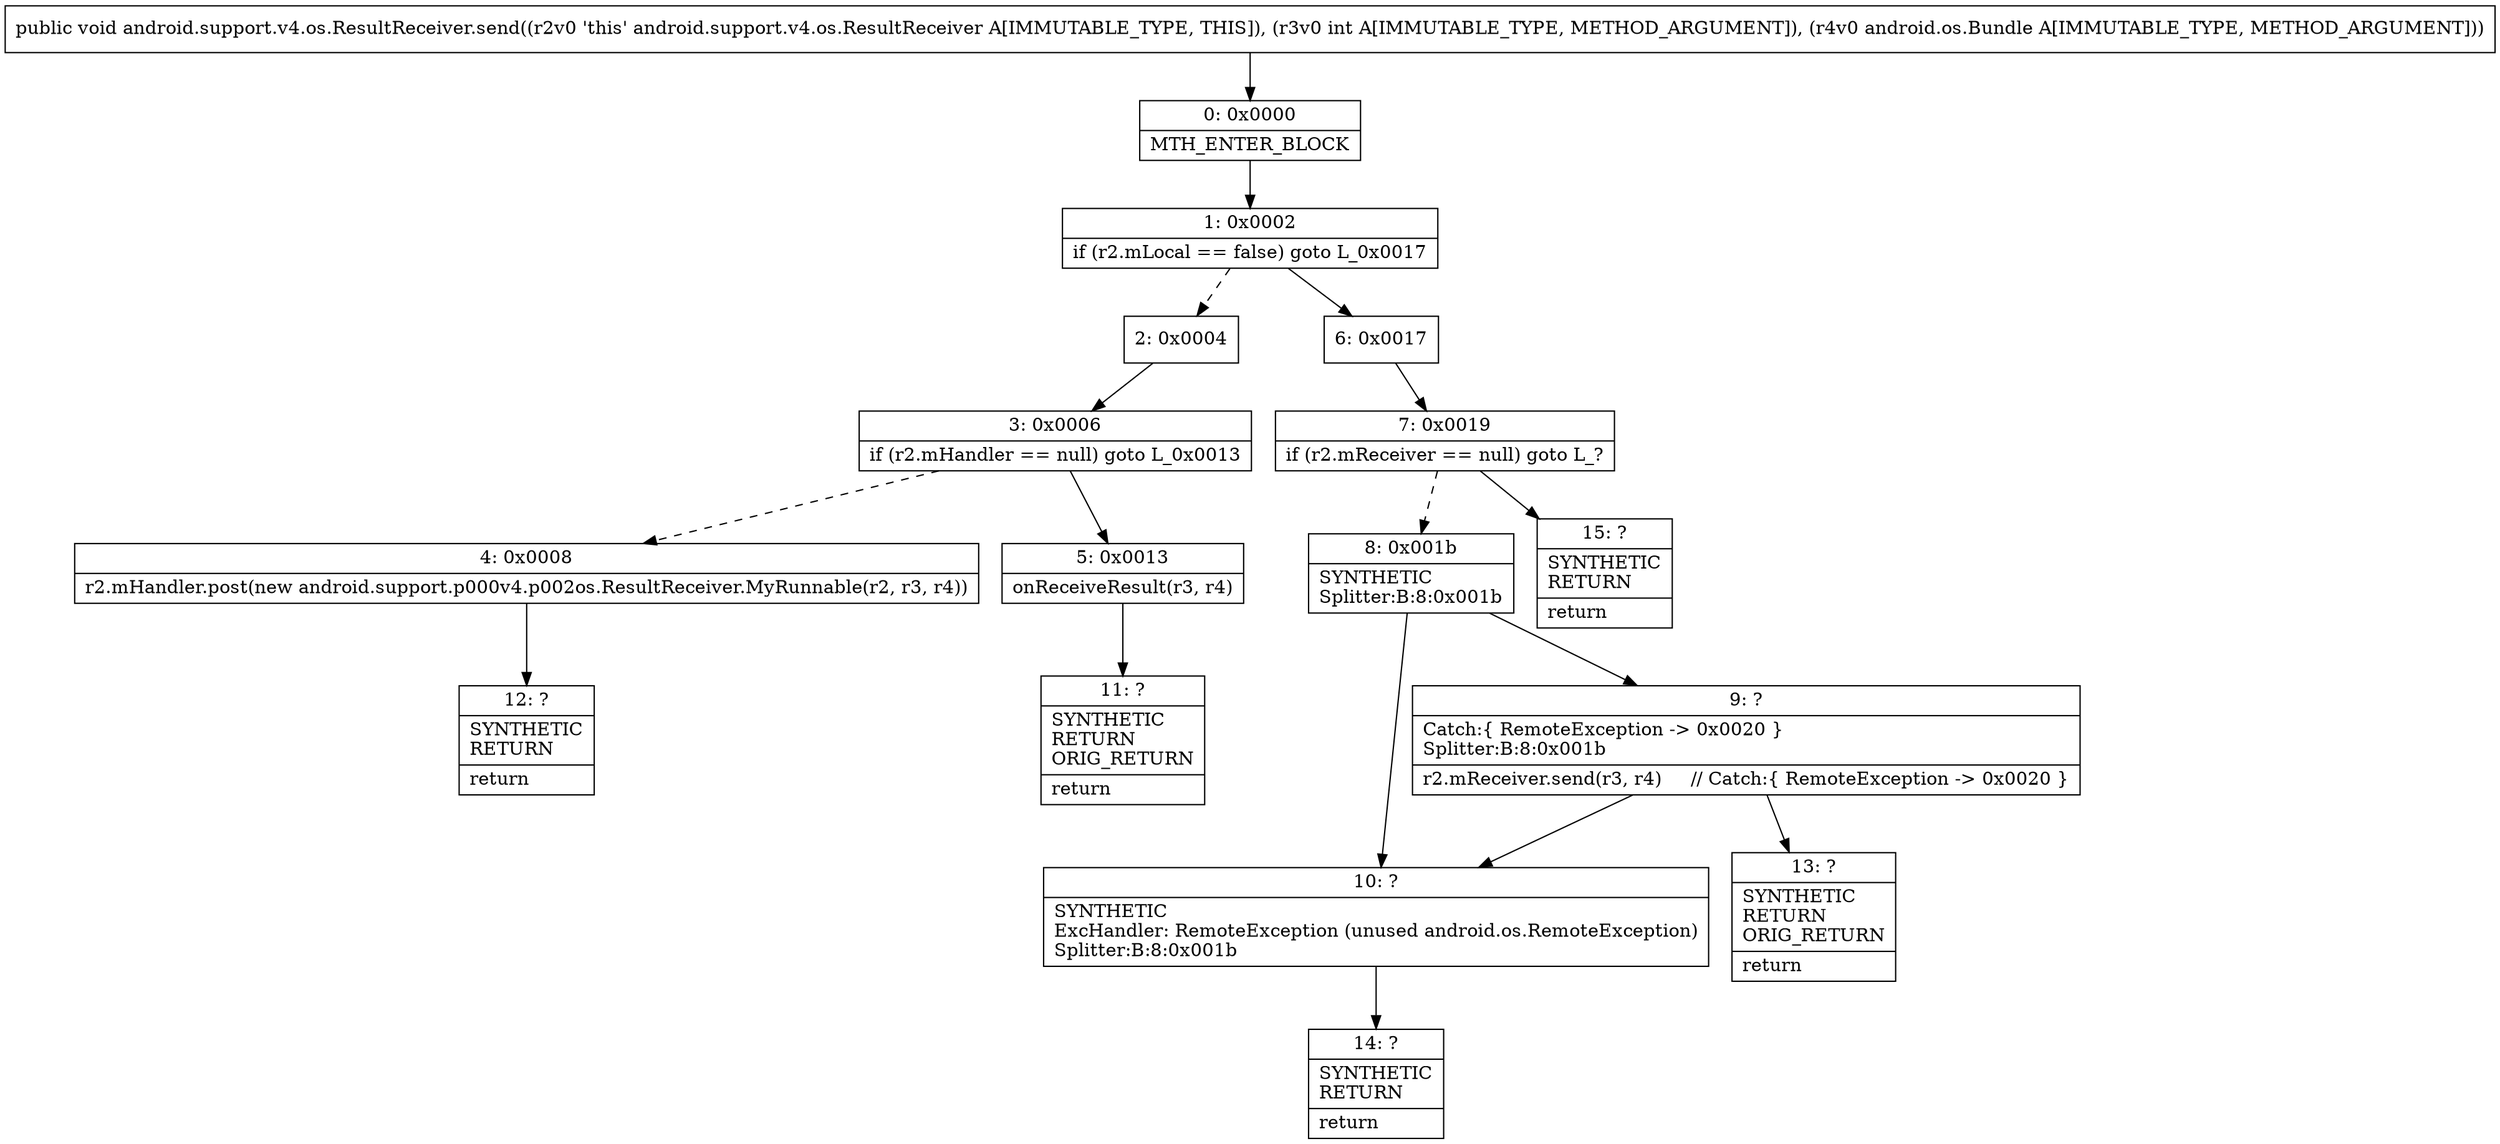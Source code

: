 digraph "CFG forandroid.support.v4.os.ResultReceiver.send(ILandroid\/os\/Bundle;)V" {
Node_0 [shape=record,label="{0\:\ 0x0000|MTH_ENTER_BLOCK\l}"];
Node_1 [shape=record,label="{1\:\ 0x0002|if (r2.mLocal == false) goto L_0x0017\l}"];
Node_2 [shape=record,label="{2\:\ 0x0004}"];
Node_3 [shape=record,label="{3\:\ 0x0006|if (r2.mHandler == null) goto L_0x0013\l}"];
Node_4 [shape=record,label="{4\:\ 0x0008|r2.mHandler.post(new android.support.p000v4.p002os.ResultReceiver.MyRunnable(r2, r3, r4))\l}"];
Node_5 [shape=record,label="{5\:\ 0x0013|onReceiveResult(r3, r4)\l}"];
Node_6 [shape=record,label="{6\:\ 0x0017}"];
Node_7 [shape=record,label="{7\:\ 0x0019|if (r2.mReceiver == null) goto L_?\l}"];
Node_8 [shape=record,label="{8\:\ 0x001b|SYNTHETIC\lSplitter:B:8:0x001b\l}"];
Node_9 [shape=record,label="{9\:\ ?|Catch:\{ RemoteException \-\> 0x0020 \}\lSplitter:B:8:0x001b\l|r2.mReceiver.send(r3, r4)     \/\/ Catch:\{ RemoteException \-\> 0x0020 \}\l}"];
Node_10 [shape=record,label="{10\:\ ?|SYNTHETIC\lExcHandler: RemoteException (unused android.os.RemoteException)\lSplitter:B:8:0x001b\l}"];
Node_11 [shape=record,label="{11\:\ ?|SYNTHETIC\lRETURN\lORIG_RETURN\l|return\l}"];
Node_12 [shape=record,label="{12\:\ ?|SYNTHETIC\lRETURN\l|return\l}"];
Node_13 [shape=record,label="{13\:\ ?|SYNTHETIC\lRETURN\lORIG_RETURN\l|return\l}"];
Node_14 [shape=record,label="{14\:\ ?|SYNTHETIC\lRETURN\l|return\l}"];
Node_15 [shape=record,label="{15\:\ ?|SYNTHETIC\lRETURN\l|return\l}"];
MethodNode[shape=record,label="{public void android.support.v4.os.ResultReceiver.send((r2v0 'this' android.support.v4.os.ResultReceiver A[IMMUTABLE_TYPE, THIS]), (r3v0 int A[IMMUTABLE_TYPE, METHOD_ARGUMENT]), (r4v0 android.os.Bundle A[IMMUTABLE_TYPE, METHOD_ARGUMENT])) }"];
MethodNode -> Node_0;
Node_0 -> Node_1;
Node_1 -> Node_2[style=dashed];
Node_1 -> Node_6;
Node_2 -> Node_3;
Node_3 -> Node_4[style=dashed];
Node_3 -> Node_5;
Node_4 -> Node_12;
Node_5 -> Node_11;
Node_6 -> Node_7;
Node_7 -> Node_8[style=dashed];
Node_7 -> Node_15;
Node_8 -> Node_9;
Node_8 -> Node_10;
Node_9 -> Node_10;
Node_9 -> Node_13;
Node_10 -> Node_14;
}

